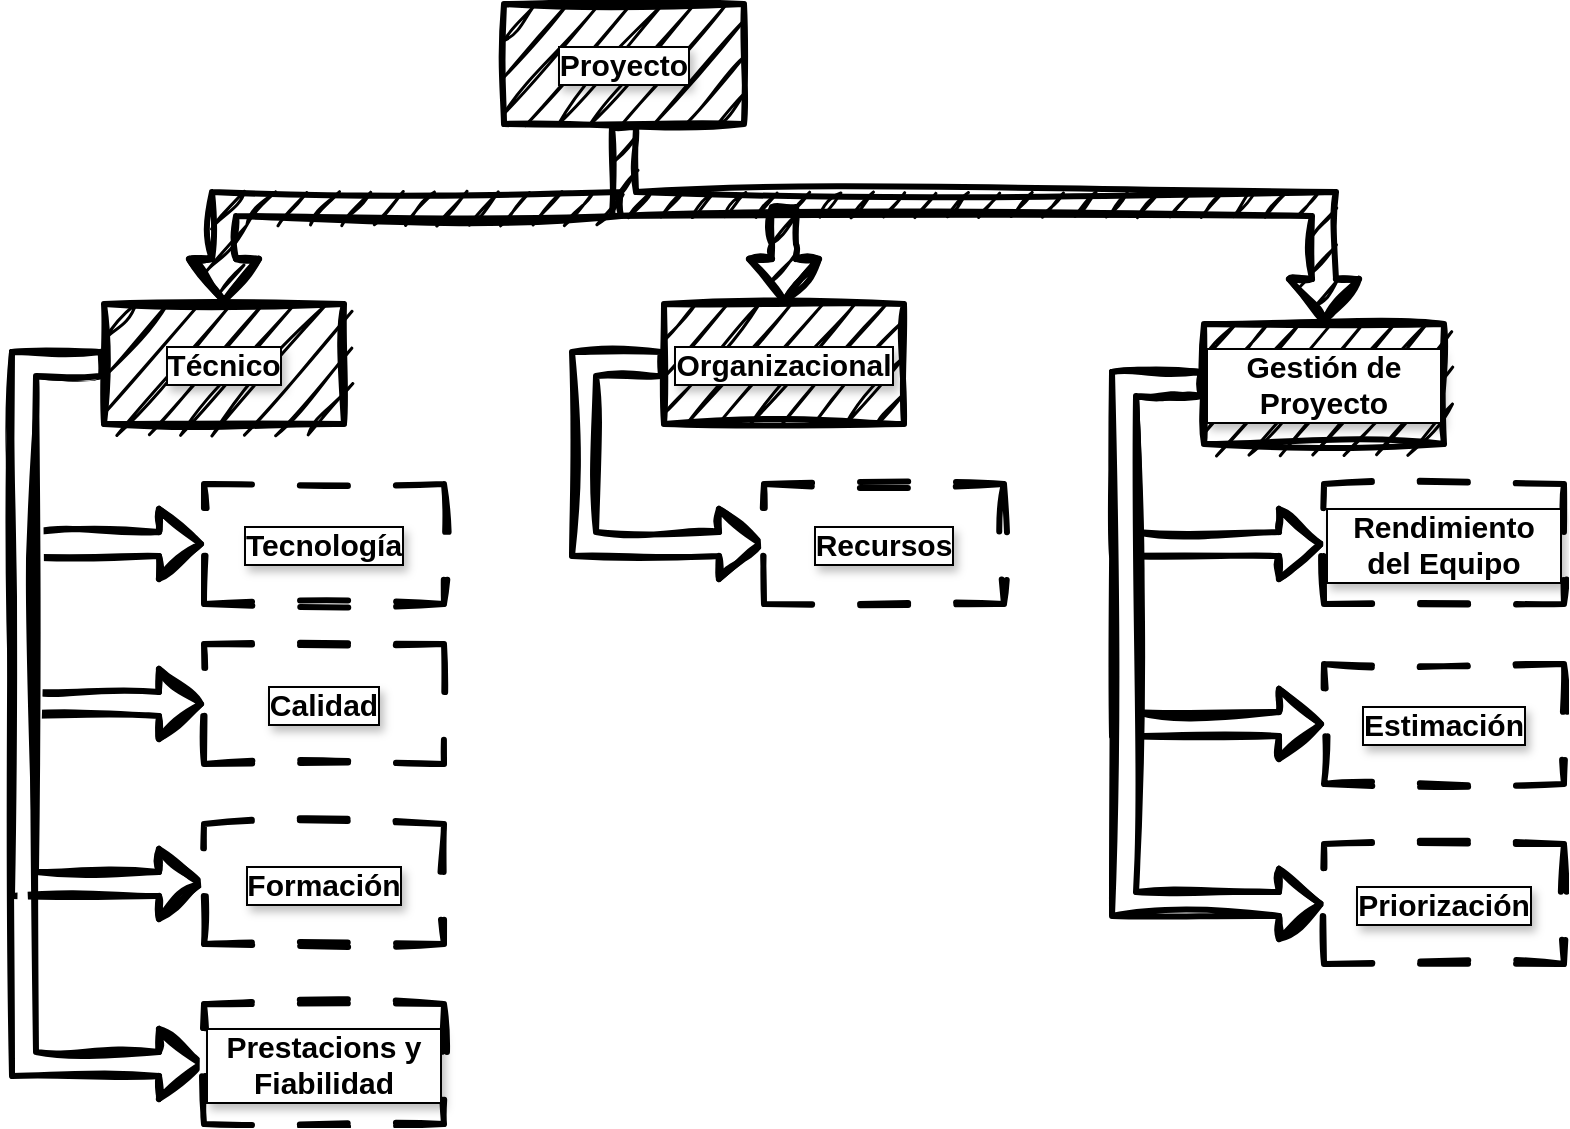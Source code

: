 <mxfile version="24.5.3" type="device">
  <diagram name="Página-1" id="CEkBpZY58_TaXrdcW01S">
    <mxGraphModel dx="1185" dy="713" grid="1" gridSize="10" guides="1" tooltips="1" connect="1" arrows="1" fold="1" page="1" pageScale="1" pageWidth="827" pageHeight="1169" math="0" shadow="0">
      <root>
        <mxCell id="0" />
        <mxCell id="1" parent="0" />
        <mxCell id="98zaYbvRt0VWPRSbZybY-19" style="edgeStyle=orthogonalEdgeStyle;rounded=0;orthogonalLoop=1;jettySize=auto;html=1;labelBackgroundColor=default;fontColor=default;strokeWidth=3;fontSize=15;fontStyle=1;shape=flexArrow;fillColor=#000000;sketch=1;curveFitting=1;jiggle=2;textShadow=1;" parent="1" target="98zaYbvRt0VWPRSbZybY-2" edge="1">
          <mxGeometry relative="1" as="geometry">
            <Array as="points">
              <mxPoint x="390" y="590" />
              <mxPoint x="190" y="590" />
            </Array>
            <mxPoint x="390" y="590" as="sourcePoint" />
          </mxGeometry>
        </mxCell>
        <mxCell id="98zaYbvRt0VWPRSbZybY-1" value="Proyecto" style="rounded=0;whiteSpace=wrap;html=1;labelBackgroundColor=default;strokeWidth=3;fontSize=15;fontStyle=1;gradientColor=none;fontColor=default;fillColor=#000000;labelBorderColor=default;textShadow=1;sketch=1;curveFitting=1;jiggle=2;" parent="1" vertex="1">
          <mxGeometry x="330" y="490" width="120" height="60" as="geometry" />
        </mxCell>
        <mxCell id="98zaYbvRt0VWPRSbZybY-20" style="edgeStyle=orthogonalEdgeStyle;rounded=0;orthogonalLoop=1;jettySize=auto;html=1;labelBackgroundColor=none;fontColor=default;strokeWidth=3;fontSize=15;fontStyle=1;shape=flexArrow;fillColor=default;sketch=1;curveFitting=1;jiggle=2;" parent="1" source="98zaYbvRt0VWPRSbZybY-2" target="98zaYbvRt0VWPRSbZybY-6" edge="1">
          <mxGeometry relative="1" as="geometry">
            <Array as="points">
              <mxPoint x="90" y="670.0" />
              <mxPoint x="90" y="760" />
            </Array>
          </mxGeometry>
        </mxCell>
        <mxCell id="98zaYbvRt0VWPRSbZybY-21" style="edgeStyle=orthogonalEdgeStyle;rounded=0;orthogonalLoop=1;jettySize=auto;html=1;labelBackgroundColor=none;fontColor=default;strokeWidth=3;fontSize=15;fontStyle=1;shape=flexArrow;fillColor=default;sketch=1;curveFitting=1;jiggle=2;" parent="1" source="98zaYbvRt0VWPRSbZybY-2" target="98zaYbvRt0VWPRSbZybY-7" edge="1">
          <mxGeometry relative="1" as="geometry">
            <Array as="points">
              <mxPoint x="90" y="670" />
              <mxPoint x="90" y="840" />
            </Array>
          </mxGeometry>
        </mxCell>
        <mxCell id="98zaYbvRt0VWPRSbZybY-22" style="edgeStyle=orthogonalEdgeStyle;rounded=0;orthogonalLoop=1;jettySize=auto;html=1;labelBackgroundColor=none;fontColor=default;strokeWidth=3;fontSize=15;fontStyle=1;shape=flexArrow;fillColor=default;sketch=1;curveFitting=1;jiggle=2;" parent="1" source="98zaYbvRt0VWPRSbZybY-2" target="98zaYbvRt0VWPRSbZybY-8" edge="1">
          <mxGeometry relative="1" as="geometry">
            <Array as="points">
              <mxPoint x="90" y="670" />
              <mxPoint x="90" y="930" />
            </Array>
          </mxGeometry>
        </mxCell>
        <mxCell id="98zaYbvRt0VWPRSbZybY-23" style="edgeStyle=orthogonalEdgeStyle;rounded=0;orthogonalLoop=1;jettySize=auto;html=1;labelBackgroundColor=none;fontColor=default;strokeWidth=3;fontSize=15;fontStyle=1;shape=flexArrow;fillColor=default;sketch=1;curveFitting=1;jiggle=2;" parent="1" source="98zaYbvRt0VWPRSbZybY-2" target="98zaYbvRt0VWPRSbZybY-15" edge="1">
          <mxGeometry relative="1" as="geometry">
            <Array as="points">
              <mxPoint x="90" y="670" />
              <mxPoint x="90" y="1020" />
            </Array>
          </mxGeometry>
        </mxCell>
        <mxCell id="98zaYbvRt0VWPRSbZybY-2" value="Técnico" style="rounded=0;whiteSpace=wrap;html=1;labelBackgroundColor=default;strokeWidth=3;fontSize=15;fontStyle=1;fillColor=#000000;fontColor=default;labelBorderColor=default;textShadow=1;sketch=1;curveFitting=1;jiggle=2;" parent="1" vertex="1">
          <mxGeometry x="130" y="640" width="120" height="60" as="geometry" />
        </mxCell>
        <mxCell id="98zaYbvRt0VWPRSbZybY-25" style="edgeStyle=orthogonalEdgeStyle;rounded=0;orthogonalLoop=1;jettySize=auto;html=1;labelBackgroundColor=none;fontColor=default;strokeWidth=3;fontSize=15;fontStyle=1;shape=flexArrow;sketch=1;curveFitting=1;jiggle=2;" parent="1" source="98zaYbvRt0VWPRSbZybY-4" target="98zaYbvRt0VWPRSbZybY-12" edge="1">
          <mxGeometry relative="1" as="geometry">
            <Array as="points">
              <mxPoint x="370" y="670" />
              <mxPoint x="370" y="760" />
            </Array>
          </mxGeometry>
        </mxCell>
        <mxCell id="98zaYbvRt0VWPRSbZybY-4" value="Organizacional" style="rounded=0;whiteSpace=wrap;html=1;labelBackgroundColor=default;strokeWidth=3;fontSize=15;fontStyle=1;fillColor=#000000;fontColor=default;labelBorderColor=default;textShadow=1;sketch=1;curveFitting=1;jiggle=2;" parent="1" vertex="1">
          <mxGeometry x="410" y="640" width="120" height="60" as="geometry" />
        </mxCell>
        <mxCell id="98zaYbvRt0VWPRSbZybY-26" style="edgeStyle=orthogonalEdgeStyle;rounded=0;orthogonalLoop=1;jettySize=auto;html=1;labelBackgroundColor=none;fontColor=default;strokeWidth=3;fontSize=15;fontStyle=1;shape=flexArrow;fillColor=default;sketch=1;curveFitting=1;jiggle=2;" parent="1" source="98zaYbvRt0VWPRSbZybY-5" target="98zaYbvRt0VWPRSbZybY-13" edge="1">
          <mxGeometry relative="1" as="geometry">
            <Array as="points">
              <mxPoint x="640" y="680" />
              <mxPoint x="640" y="760" />
            </Array>
          </mxGeometry>
        </mxCell>
        <mxCell id="98zaYbvRt0VWPRSbZybY-27" style="edgeStyle=orthogonalEdgeStyle;rounded=0;orthogonalLoop=1;jettySize=auto;html=1;labelBackgroundColor=none;fontColor=default;strokeWidth=3;fontSize=15;fontStyle=1;shape=flexArrow;fillColor=default;sketch=1;curveFitting=1;jiggle=2;" parent="1" source="98zaYbvRt0VWPRSbZybY-5" target="98zaYbvRt0VWPRSbZybY-14" edge="1">
          <mxGeometry relative="1" as="geometry">
            <Array as="points">
              <mxPoint x="640" y="680" />
              <mxPoint x="640" y="850" />
            </Array>
          </mxGeometry>
        </mxCell>
        <mxCell id="zujED2l9V14idY5mgSBS-2" style="edgeStyle=orthogonalEdgeStyle;orthogonalLoop=1;jettySize=auto;html=1;rounded=0;curved=0;shape=flexArrow;labelBackgroundColor=none;fontColor=default;strokeWidth=3;fillColor=default;sketch=1;curveFitting=1;jiggle=2;" edge="1" parent="1" source="98zaYbvRt0VWPRSbZybY-5" target="zujED2l9V14idY5mgSBS-1">
          <mxGeometry relative="1" as="geometry">
            <Array as="points">
              <mxPoint x="640" y="680" />
              <mxPoint x="640" y="940" />
            </Array>
          </mxGeometry>
        </mxCell>
        <mxCell id="98zaYbvRt0VWPRSbZybY-5" value="Gestión de Proyecto" style="rounded=0;whiteSpace=wrap;html=1;labelBackgroundColor=default;strokeWidth=3;fontSize=15;fontStyle=1;fillColor=#000000;fontColor=default;labelBorderColor=default;textShadow=1;sketch=1;curveFitting=1;jiggle=2;" parent="1" vertex="1">
          <mxGeometry x="680" y="650" width="120" height="60" as="geometry" />
        </mxCell>
        <mxCell id="98zaYbvRt0VWPRSbZybY-6" value="Tecnología" style="rounded=0;whiteSpace=wrap;html=1;labelBackgroundColor=default;strokeWidth=3;fontSize=15;fontStyle=1;dashed=1;dashPattern=8 8;textShadow=1;sketch=1;curveFitting=1;jiggle=2;labelBorderColor=default;" parent="1" vertex="1">
          <mxGeometry x="180" y="730" width="120" height="60" as="geometry" />
        </mxCell>
        <mxCell id="98zaYbvRt0VWPRSbZybY-7" value="Calidad" style="rounded=0;whiteSpace=wrap;html=1;labelBackgroundColor=default;strokeWidth=3;fontSize=15;fontStyle=1;dashed=1;dashPattern=8 8;textShadow=1;sketch=1;curveFitting=1;jiggle=2;labelBorderColor=default;" parent="1" vertex="1">
          <mxGeometry x="180" y="810" width="120" height="60" as="geometry" />
        </mxCell>
        <mxCell id="98zaYbvRt0VWPRSbZybY-8" value="Formación" style="rounded=0;whiteSpace=wrap;html=1;labelBackgroundColor=default;strokeWidth=3;fontSize=15;fontStyle=1;dashed=1;dashPattern=8 8;textShadow=1;sketch=1;curveFitting=1;jiggle=2;labelBorderColor=default;" parent="1" vertex="1">
          <mxGeometry x="180" y="900" width="120" height="60" as="geometry" />
        </mxCell>
        <mxCell id="98zaYbvRt0VWPRSbZybY-12" value="Recursos" style="rounded=0;whiteSpace=wrap;html=1;labelBackgroundColor=default;strokeWidth=3;fontSize=15;fontStyle=1;dashed=1;dashPattern=8 8;textShadow=1;sketch=1;curveFitting=1;jiggle=2;labelBorderColor=default;" parent="1" vertex="1">
          <mxGeometry x="460" y="730" width="120" height="60" as="geometry" />
        </mxCell>
        <mxCell id="98zaYbvRt0VWPRSbZybY-13" value="Rendimiento del Equipo" style="rounded=0;whiteSpace=wrap;html=1;labelBackgroundColor=default;strokeWidth=3;fontSize=15;fontStyle=1;dashed=1;dashPattern=8 8;textShadow=1;sketch=1;curveFitting=1;jiggle=2;labelBorderColor=default;" parent="1" vertex="1">
          <mxGeometry x="740" y="730" width="120" height="60" as="geometry" />
        </mxCell>
        <mxCell id="98zaYbvRt0VWPRSbZybY-14" value="Estimación" style="rounded=0;whiteSpace=wrap;html=1;labelBackgroundColor=default;strokeWidth=3;fontSize=15;fontStyle=1;dashed=1;dashPattern=8 8;textShadow=1;sketch=1;curveFitting=1;jiggle=2;labelBorderColor=default;" parent="1" vertex="1">
          <mxGeometry x="740" y="820" width="120" height="60" as="geometry" />
        </mxCell>
        <mxCell id="98zaYbvRt0VWPRSbZybY-15" value="Prestacions y Fiabilidad" style="rounded=0;whiteSpace=wrap;html=1;labelBackgroundColor=default;strokeWidth=3;fontSize=15;fontStyle=1;dashed=1;dashPattern=8 8;textShadow=1;sketch=1;curveFitting=1;jiggle=2;labelBorderColor=default;" parent="1" vertex="1">
          <mxGeometry x="180" y="990" width="120" height="60" as="geometry" />
        </mxCell>
        <mxCell id="98zaYbvRt0VWPRSbZybY-17" style="edgeStyle=orthogonalEdgeStyle;rounded=0;orthogonalLoop=1;jettySize=auto;html=1;labelBackgroundColor=default;fontColor=default;strokeWidth=3;fontSize=15;fontStyle=1;shape=flexArrow;fillColor=#000000;sketch=1;curveFitting=1;jiggle=2;textShadow=1;" parent="1" target="98zaYbvRt0VWPRSbZybY-4" edge="1">
          <mxGeometry relative="1" as="geometry">
            <mxPoint x="470" y="590" as="sourcePoint" />
            <Array as="points">
              <mxPoint x="470" y="610" />
              <mxPoint x="470" y="610" />
            </Array>
          </mxGeometry>
        </mxCell>
        <mxCell id="zujED2l9V14idY5mgSBS-1" value="Priorización" style="rounded=0;whiteSpace=wrap;html=1;labelBackgroundColor=default;strokeWidth=3;fontSize=15;fontStyle=1;dashed=1;dashPattern=8 8;textShadow=1;sketch=1;curveFitting=1;jiggle=2;labelBorderColor=default;" vertex="1" parent="1">
          <mxGeometry x="740" y="910" width="120" height="60" as="geometry" />
        </mxCell>
        <mxCell id="98zaYbvRt0VWPRSbZybY-18" style="edgeStyle=orthogonalEdgeStyle;rounded=0;orthogonalLoop=1;jettySize=auto;html=1;labelBackgroundColor=default;fontColor=default;strokeWidth=3;fontSize=15;fontStyle=1;shape=flexArrow;fillColor=#000000;sketch=1;curveFitting=1;jiggle=2;textShadow=1;flowAnimation=0;shadow=0;" parent="1" source="98zaYbvRt0VWPRSbZybY-1" target="98zaYbvRt0VWPRSbZybY-5" edge="1">
          <mxGeometry relative="1" as="geometry">
            <Array as="points">
              <mxPoint x="390" y="590" />
              <mxPoint x="740" y="590" />
            </Array>
          </mxGeometry>
        </mxCell>
      </root>
    </mxGraphModel>
  </diagram>
</mxfile>

